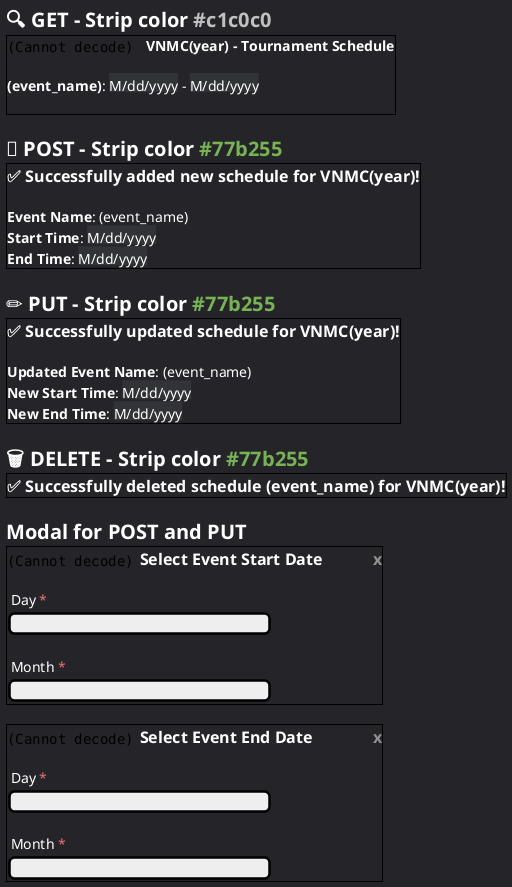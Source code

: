 @startsalt schedule
	<style>
		saltDiagram {
			BackgroundColor #242429
		}
	</style>
	{
		= <color:#ffffff>🔍 GET - Strip color <color:#c1c0c0><size:16>#c1c0c0
		{+
			<img:../logo.png>    <b><color:#ffffff><size:14>VNMC(year) - Tournament Schedule
			.
			<color:#ffffff><size:14>**(event_name)**: <back:#323336>M/dd/yyyy</back> - <back:#323336>M/dd/yyyy
			/' rest of schedules '/ .
		}
		.
		= <color:#ffffff>📄 POST - Strip color <color:#77b255><size:16>#77b255
		{+
			<b><color:#ffffff><size:16>✅ Successfully added new schedule for VNMC(year)!
			.
			<color:#ffffff><size:14>**Event Name**: (event_name)
			<color:#ffffff><size:14>**Start Time**: <back:#323336>M/dd/yyyy
			<color:#ffffff><size:14>**End Time**: <back:#323336>M/dd/yyyy
		}
		.
		= <color:#ffffff>✏️ PUT - Strip color <color:#77b255><size:16>#77b255
		{+
			<b><color:#ffffff><size:16>✅ Successfully updated schedule for VNMC(year)!
			.
			<color:#ffffff><size:14>**Updated Event Name**: (event_name)
			<color:#ffffff><size:14>**New Start Time**: <back:#323336>M/dd/yyyy
			<color:#ffffff><size:14>**New End Time**: <back:#323336>M/dd/yyyy
		}
		.
		= <color:#ffffff>🗑️ DELETE - Strip color <color:#77b255><size:16>#77b255
		{+
			<b><color:#ffffff><size:16>✅ Successfully deleted schedule (event_name) for VNMC(year)!
		}
		.
		= <color:#ffffff>Modal for POST and PUT
		{+
			<img:../logo.png>  <b><color:#ffffff><size:16>Select Event Start Date		<color:#919192><size:16>x
			.
			<color:#ffffff><size:14> Day <color:#e67270>*
			[                                ]
			.
			<color:#ffffff><size:14> Month <color:#e67270>*
			[                                ]
		}
		.
		{+
			<img:../logo.png>  <b><color:#ffffff><size:16>Select Event End Date		<color:#919192><size:16>x
			.
			<color:#ffffff><size:14> Day <color:#e67270>*
			[                                ]
			.
			<color:#ffffff><size:14> Month <color:#e67270>*
			[                                ]
		}
	}
@endsalt